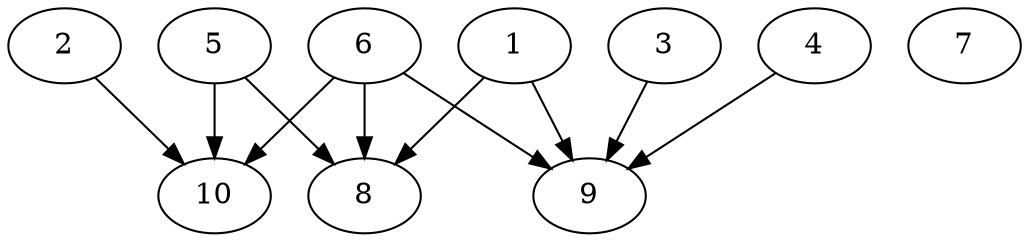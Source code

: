 // DAG automatically generated by daggen at Thu Oct  3 13:58:04 2019
// ./daggen --dot -n 10 --ccr 0.4 --fat 0.9 --regular 0.7 --density 0.6 --mindata 5242880 --maxdata 52428800 
digraph G {
  1 [size="78310400", alpha="0.01", expect_size="31324160"] 
  1 -> 8 [size ="31324160"]
  1 -> 9 [size ="31324160"]
  2 [size="21831680", alpha="0.12", expect_size="8732672"] 
  2 -> 10 [size ="8732672"]
  3 [size="54464000", alpha="0.10", expect_size="21785600"] 
  3 -> 9 [size ="21785600"]
  4 [size="29240320", alpha="0.01", expect_size="11696128"] 
  4 -> 9 [size ="11696128"]
  5 [size="91156480", alpha="0.13", expect_size="36462592"] 
  5 -> 8 [size ="36462592"]
  5 -> 10 [size ="36462592"]
  6 [size="59778560", alpha="0.05", expect_size="23911424"] 
  6 -> 8 [size ="23911424"]
  6 -> 9 [size ="23911424"]
  6 -> 10 [size ="23911424"]
  7 [size="59617280", alpha="0.01", expect_size="23846912"] 
  8 [size="43921920", alpha="0.06", expect_size="17568768"] 
  9 [size="60011520", alpha="0.06", expect_size="24004608"] 
  10 [size="129123840", alpha="0.18", expect_size="51649536"] 
}

